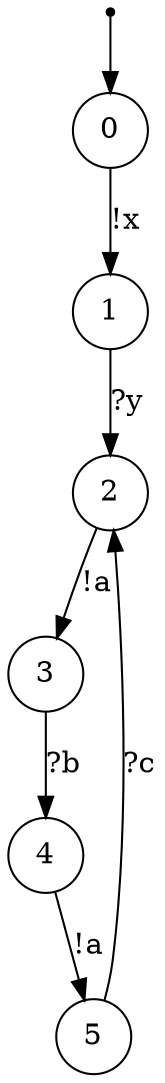 digraph {
 node [shape=point] ENTRY
 node [shape=circle]
 ENTRY -> 0
0 -> 1 [label="!x"]
1 -> 2 [label="?y"]
2 -> 3 [label="!a"]
3 -> 4 [label="?b"]
4 -> 5 [label="!a"]
5 -> 2 [label="?c"]
}